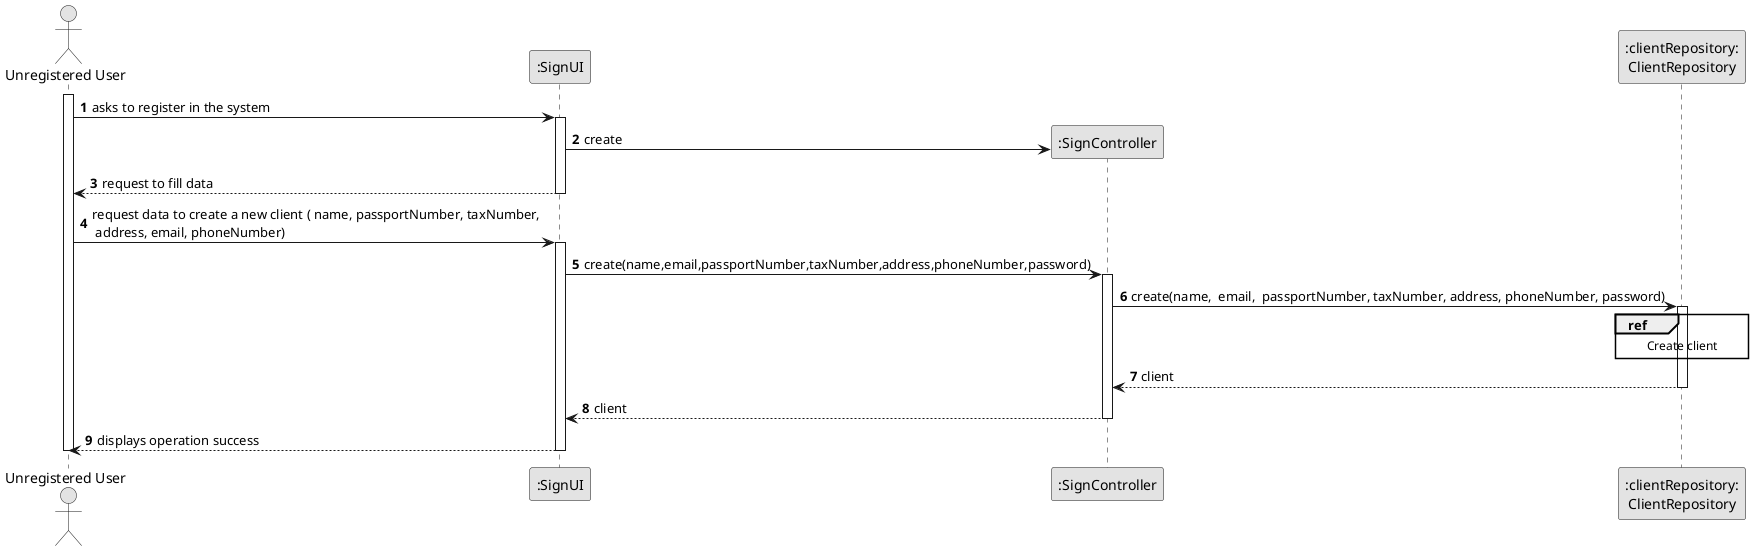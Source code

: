 @startuml
skinparam monochrome true
skinparam packageStyle rectangle
skinparam shadowing false

autonumber

'hide footbox
actor "Unregistered User" as UU
participant ":SignUI" as UI
participant ":SignController" as CTRL
participant ":clientRepository:\nClientRepository" as CLR

activate UU

        UU -> UI : asks to register in the system

        activate UI

            create CTRL
            UI -> CTRL** : create

            deactivate CTRL

            UI --> UU : request to fill data
        deactivate UI


    UU -> UI : request data to create a new client ( name, passportNumber, taxNumber, \n address, email, phoneNumber)
    activate UI

       UI -> CTRL : create(name,email,passportNumber,taxNumber,address,phoneNumber,password)

            activate CTRL

                CTRL -> CLR: create(name,  email,  passportNumber, taxNumber, address, phoneNumber, password)

                activate CLR
               ref over CLR
               Create client
               end ref


                    CLR --> CTRL: client
                deactivate CLR

            CTRL --> UI: client
            deactivate CTRL
            UI --> UU: displays operation success
    deactivate UI

deactivate UU

@enduml